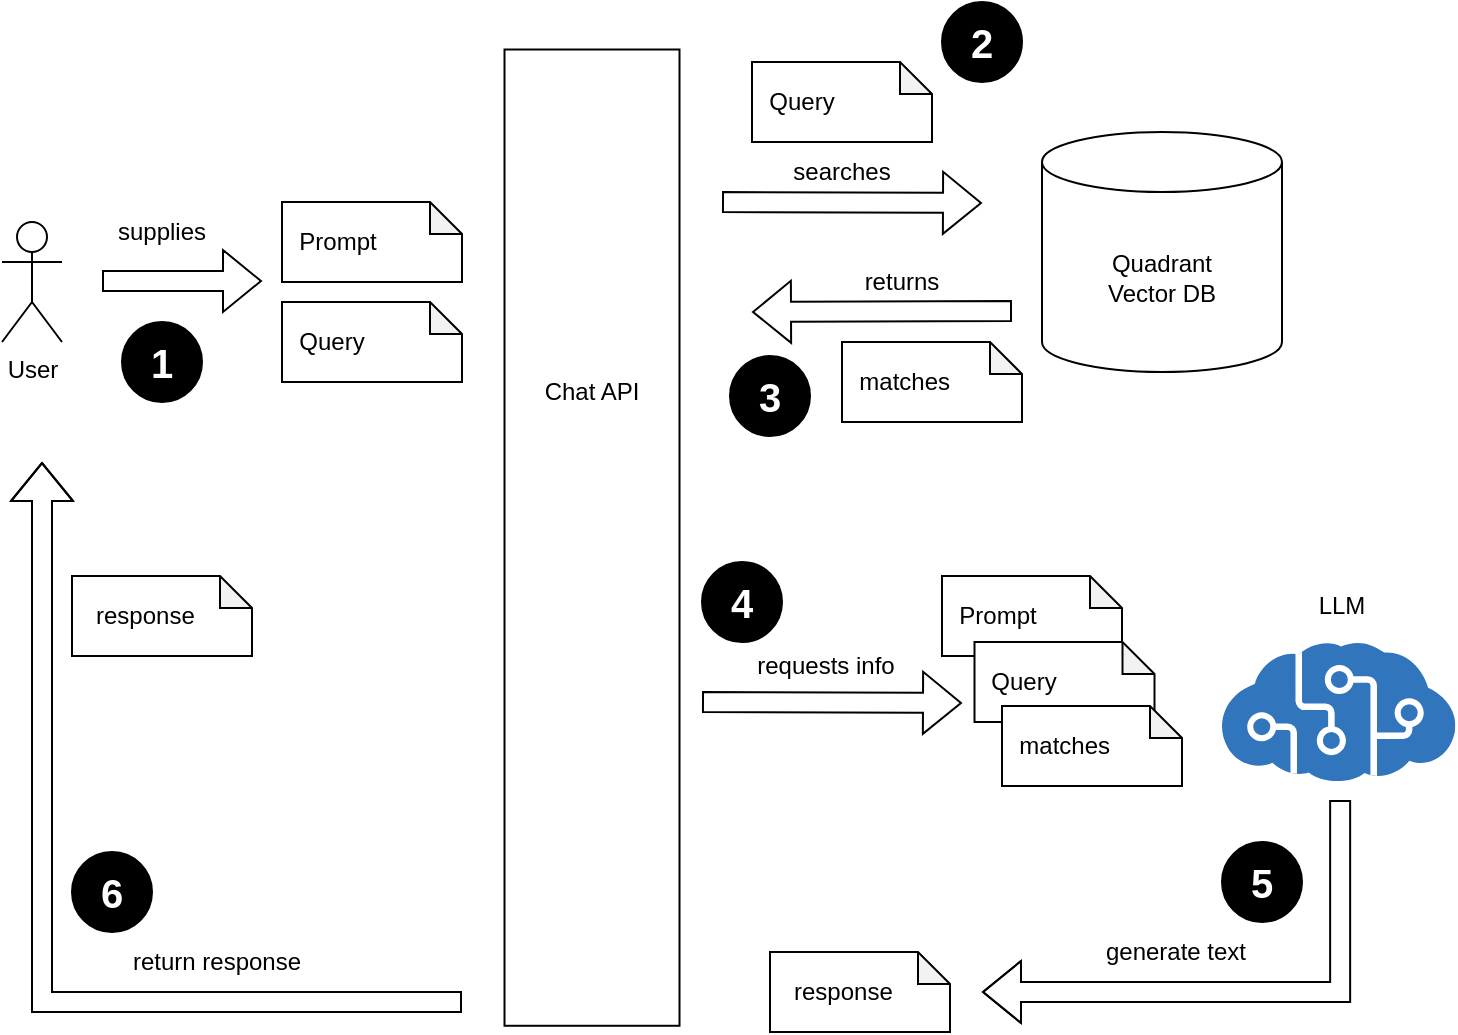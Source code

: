 <mxfile version="24.8.6">
  <diagram name="Page-1" id="zA5QYNMcYpNvQvPsNOxR">
    <mxGraphModel dx="1242" dy="819" grid="1" gridSize="10" guides="1" tooltips="1" connect="1" arrows="1" fold="1" page="1" pageScale="1" pageWidth="827" pageHeight="1169" math="0" shadow="0">
      <root>
        <mxCell id="0" />
        <mxCell id="1" parent="0" />
        <mxCell id="0nZqUWH3G4t3b6CZHQw1-1" value="User&lt;div&gt;&lt;br&gt;&lt;/div&gt;" style="shape=umlActor;verticalLabelPosition=bottom;verticalAlign=top;html=1;outlineConnect=0;" vertex="1" parent="1">
          <mxGeometry x="30" y="200" width="30" height="60" as="geometry" />
        </mxCell>
        <mxCell id="0nZqUWH3G4t3b6CZHQw1-2" value="" style="shape=flexArrow;endArrow=classic;html=1;rounded=0;" edge="1" parent="1">
          <mxGeometry width="50" height="50" relative="1" as="geometry">
            <mxPoint x="80" y="229.5" as="sourcePoint" />
            <mxPoint x="160" y="229.5" as="targetPoint" />
          </mxGeometry>
        </mxCell>
        <mxCell id="0nZqUWH3G4t3b6CZHQw1-3" value="supplies" style="text;html=1;align=center;verticalAlign=middle;whiteSpace=wrap;rounded=0;" vertex="1" parent="1">
          <mxGeometry x="80" y="190" width="60" height="30" as="geometry" />
        </mxCell>
        <mxCell id="0nZqUWH3G4t3b6CZHQw1-6" value="&lt;div style=&quot;&quot;&gt;&lt;span style=&quot;background-color: initial;&quot;&gt;&amp;nbsp; Prompt&lt;/span&gt;&lt;/div&gt;" style="shape=note;whiteSpace=wrap;html=1;backgroundOutline=1;darkOpacity=0.05;align=left;size=16;" vertex="1" parent="1">
          <mxGeometry x="170" y="190" width="90" height="40" as="geometry" />
        </mxCell>
        <mxCell id="0nZqUWH3G4t3b6CZHQw1-8" value="&lt;div style=&quot;&quot;&gt;&amp;nbsp; Query&lt;/div&gt;" style="shape=note;whiteSpace=wrap;html=1;backgroundOutline=1;darkOpacity=0.05;align=left;size=16;" vertex="1" parent="1">
          <mxGeometry x="170" y="240" width="90" height="40" as="geometry" />
        </mxCell>
        <mxCell id="0nZqUWH3G4t3b6CZHQw1-9" value="1" style="ellipse;whiteSpace=wrap;html=1;aspect=fixed;labelBackgroundColor=#000000;strokeColor=#000000;fillColor=#000000;fontColor=#FFFFFF;fontSize=20;fontStyle=1" vertex="1" parent="1">
          <mxGeometry x="90" y="250" width="40" height="40" as="geometry" />
        </mxCell>
        <mxCell id="0nZqUWH3G4t3b6CZHQw1-12" value="" style="rounded=0;whiteSpace=wrap;html=1;rotation=-90;" vertex="1" parent="1">
          <mxGeometry x="80.94" y="314.07" width="488.13" height="87.5" as="geometry" />
        </mxCell>
        <mxCell id="0nZqUWH3G4t3b6CZHQw1-15" value="Chat API" style="text;html=1;align=center;verticalAlign=middle;whiteSpace=wrap;rounded=0;" vertex="1" parent="1">
          <mxGeometry x="295" y="270" width="60" height="30" as="geometry" />
        </mxCell>
        <mxCell id="0nZqUWH3G4t3b6CZHQw1-16" value="Quadrant&lt;div&gt;Vector DB&lt;/div&gt;" style="shape=cylinder3;whiteSpace=wrap;html=1;boundedLbl=1;backgroundOutline=1;size=15;" vertex="1" parent="1">
          <mxGeometry x="550" y="155" width="120" height="120" as="geometry" />
        </mxCell>
        <mxCell id="0nZqUWH3G4t3b6CZHQw1-17" value="" style="shape=flexArrow;endArrow=classic;html=1;rounded=0;" edge="1" parent="1">
          <mxGeometry width="50" height="50" relative="1" as="geometry">
            <mxPoint x="390" y="190" as="sourcePoint" />
            <mxPoint x="520" y="190.5" as="targetPoint" />
          </mxGeometry>
        </mxCell>
        <mxCell id="0nZqUWH3G4t3b6CZHQw1-18" value="searches" style="text;html=1;align=center;verticalAlign=middle;whiteSpace=wrap;rounded=0;" vertex="1" parent="1">
          <mxGeometry x="420" y="160" width="60" height="30" as="geometry" />
        </mxCell>
        <mxCell id="0nZqUWH3G4t3b6CZHQw1-19" value="&lt;div style=&quot;&quot;&gt;&amp;nbsp; Query&lt;/div&gt;" style="shape=note;whiteSpace=wrap;html=1;backgroundOutline=1;darkOpacity=0.05;align=left;size=16;" vertex="1" parent="1">
          <mxGeometry x="405" y="120" width="90" height="40" as="geometry" />
        </mxCell>
        <mxCell id="0nZqUWH3G4t3b6CZHQw1-20" value="2" style="ellipse;whiteSpace=wrap;html=1;aspect=fixed;labelBackgroundColor=#000000;strokeColor=#000000;fillColor=#000000;fontColor=#FFFFFF;fontSize=20;fontStyle=1" vertex="1" parent="1">
          <mxGeometry x="500" y="90" width="40" height="40" as="geometry" />
        </mxCell>
        <mxCell id="0nZqUWH3G4t3b6CZHQw1-21" value="" style="shape=flexArrow;endArrow=classic;html=1;rounded=0;" edge="1" parent="1">
          <mxGeometry width="50" height="50" relative="1" as="geometry">
            <mxPoint x="535" y="244.5" as="sourcePoint" />
            <mxPoint x="405" y="245" as="targetPoint" />
          </mxGeometry>
        </mxCell>
        <mxCell id="0nZqUWH3G4t3b6CZHQw1-22" value="returns" style="text;html=1;align=center;verticalAlign=middle;whiteSpace=wrap;rounded=0;" vertex="1" parent="1">
          <mxGeometry x="450" y="215" width="60" height="30" as="geometry" />
        </mxCell>
        <mxCell id="0nZqUWH3G4t3b6CZHQw1-24" value="&lt;div style=&quot;&quot;&gt;&amp;nbsp; matches&lt;/div&gt;" style="shape=note;whiteSpace=wrap;html=1;backgroundOutline=1;darkOpacity=0.05;align=left;size=16;" vertex="1" parent="1">
          <mxGeometry x="450" y="260" width="90" height="40" as="geometry" />
        </mxCell>
        <mxCell id="0nZqUWH3G4t3b6CZHQw1-25" value="3" style="ellipse;whiteSpace=wrap;html=1;aspect=fixed;labelBackgroundColor=#000000;strokeColor=#000000;fillColor=#000000;fontColor=#FFFFFF;fontSize=20;fontStyle=1" vertex="1" parent="1">
          <mxGeometry x="394" y="267" width="40" height="40" as="geometry" />
        </mxCell>
        <mxCell id="0nZqUWH3G4t3b6CZHQw1-26" value="" style="shape=flexArrow;endArrow=classic;html=1;rounded=0;" edge="1" parent="1">
          <mxGeometry width="50" height="50" relative="1" as="geometry">
            <mxPoint x="380" y="440" as="sourcePoint" />
            <mxPoint x="510" y="440.5" as="targetPoint" />
          </mxGeometry>
        </mxCell>
        <mxCell id="0nZqUWH3G4t3b6CZHQw1-28" value="requests info" style="text;html=1;align=center;verticalAlign=middle;whiteSpace=wrap;rounded=0;" vertex="1" parent="1">
          <mxGeometry x="394" y="407" width="96" height="30" as="geometry" />
        </mxCell>
        <mxCell id="0nZqUWH3G4t3b6CZHQw1-29" value="&lt;div style=&quot;&quot;&gt;&lt;span style=&quot;background-color: initial;&quot;&gt;&amp;nbsp; Prompt&lt;/span&gt;&lt;/div&gt;" style="shape=note;whiteSpace=wrap;html=1;backgroundOutline=1;darkOpacity=0.05;align=left;size=16;" vertex="1" parent="1">
          <mxGeometry x="500" y="377" width="90" height="40" as="geometry" />
        </mxCell>
        <mxCell id="0nZqUWH3G4t3b6CZHQw1-30" value="&lt;div style=&quot;&quot;&gt;&amp;nbsp; Query&lt;/div&gt;" style="shape=note;whiteSpace=wrap;html=1;backgroundOutline=1;darkOpacity=0.05;align=left;size=16;" vertex="1" parent="1">
          <mxGeometry x="516.25" y="410" width="90" height="40" as="geometry" />
        </mxCell>
        <mxCell id="0nZqUWH3G4t3b6CZHQw1-31" value="&lt;div style=&quot;&quot;&gt;&amp;nbsp; matches&lt;/div&gt;" style="shape=note;whiteSpace=wrap;html=1;backgroundOutline=1;darkOpacity=0.05;align=left;size=16;" vertex="1" parent="1">
          <mxGeometry x="530" y="442" width="90" height="40" as="geometry" />
        </mxCell>
        <mxCell id="0nZqUWH3G4t3b6CZHQw1-32" value="" style="image;sketch=0;aspect=fixed;html=1;points=[];align=center;fontSize=12;image=img/lib/mscae/Cognitive_Services.svg;" vertex="1" parent="1">
          <mxGeometry x="640" y="410" width="116.67" height="70" as="geometry" />
        </mxCell>
        <mxCell id="0nZqUWH3G4t3b6CZHQw1-33" value="LLM" style="text;html=1;align=center;verticalAlign=middle;whiteSpace=wrap;rounded=0;" vertex="1" parent="1">
          <mxGeometry x="670" y="377" width="60" height="30" as="geometry" />
        </mxCell>
        <mxCell id="0nZqUWH3G4t3b6CZHQw1-34" value="4" style="ellipse;whiteSpace=wrap;html=1;aspect=fixed;labelBackgroundColor=#000000;strokeColor=#000000;fillColor=#000000;fontColor=#FFFFFF;fontSize=20;fontStyle=1" vertex="1" parent="1">
          <mxGeometry x="380" y="370" width="40" height="40" as="geometry" />
        </mxCell>
        <mxCell id="0nZqUWH3G4t3b6CZHQw1-36" value="" style="shape=flexArrow;endArrow=classic;html=1;rounded=0;" edge="1" parent="1">
          <mxGeometry width="50" height="50" relative="1" as="geometry">
            <mxPoint x="699.07" y="489" as="sourcePoint" />
            <mxPoint x="520" y="585" as="targetPoint" />
            <Array as="points">
              <mxPoint x="699.07" y="585" />
            </Array>
          </mxGeometry>
        </mxCell>
        <mxCell id="0nZqUWH3G4t3b6CZHQw1-37" value="generate text" style="text;html=1;align=center;verticalAlign=middle;whiteSpace=wrap;rounded=0;" vertex="1" parent="1">
          <mxGeometry x="569.07" y="550" width="96" height="30" as="geometry" />
        </mxCell>
        <mxCell id="0nZqUWH3G4t3b6CZHQw1-38" value="&lt;div style=&quot;&quot;&gt;&amp;nbsp; &amp;nbsp;response&lt;/div&gt;" style="shape=note;whiteSpace=wrap;html=1;backgroundOutline=1;darkOpacity=0.05;align=left;size=16;" vertex="1" parent="1">
          <mxGeometry x="414" y="565" width="90" height="40" as="geometry" />
        </mxCell>
        <mxCell id="0nZqUWH3G4t3b6CZHQw1-39" value="5" style="ellipse;whiteSpace=wrap;html=1;aspect=fixed;labelBackgroundColor=#000000;strokeColor=#000000;fillColor=#000000;fontColor=#FFFFFF;fontSize=20;fontStyle=1" vertex="1" parent="1">
          <mxGeometry x="640" y="510" width="40" height="40" as="geometry" />
        </mxCell>
        <mxCell id="0nZqUWH3G4t3b6CZHQw1-40" value="" style="shape=flexArrow;endArrow=classic;html=1;rounded=0;" edge="1" parent="1">
          <mxGeometry width="50" height="50" relative="1" as="geometry">
            <mxPoint x="260" y="590" as="sourcePoint" />
            <mxPoint x="50" y="320" as="targetPoint" />
            <Array as="points">
              <mxPoint x="50" y="590" />
            </Array>
          </mxGeometry>
        </mxCell>
        <mxCell id="0nZqUWH3G4t3b6CZHQw1-41" value="&lt;div style=&quot;&quot;&gt;&amp;nbsp; &amp;nbsp;response&lt;/div&gt;" style="shape=note;whiteSpace=wrap;html=1;backgroundOutline=1;darkOpacity=0.05;align=left;size=16;" vertex="1" parent="1">
          <mxGeometry x="65" y="377" width="90" height="40" as="geometry" />
        </mxCell>
        <mxCell id="0nZqUWH3G4t3b6CZHQw1-42" value="return response" style="text;html=1;align=center;verticalAlign=middle;whiteSpace=wrap;rounded=0;" vertex="1" parent="1">
          <mxGeometry x="90" y="555" width="95" height="30" as="geometry" />
        </mxCell>
        <mxCell id="0nZqUWH3G4t3b6CZHQw1-43" value="6" style="ellipse;whiteSpace=wrap;html=1;aspect=fixed;labelBackgroundColor=#000000;strokeColor=#000000;fillColor=#000000;fontColor=#FFFFFF;fontSize=20;fontStyle=1" vertex="1" parent="1">
          <mxGeometry x="65" y="515" width="40" height="40" as="geometry" />
        </mxCell>
      </root>
    </mxGraphModel>
  </diagram>
</mxfile>
